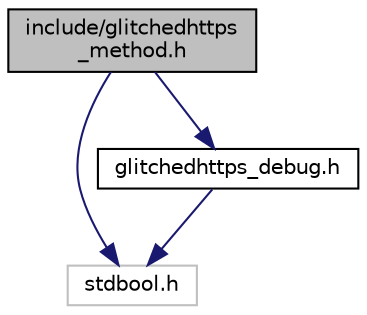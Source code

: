 digraph "include/glitchedhttps_method.h"
{
  edge [fontname="Helvetica",fontsize="10",labelfontname="Helvetica",labelfontsize="10"];
  node [fontname="Helvetica",fontsize="10",shape=record];
  Node0 [label="include/glitchedhttps\l_method.h",height=0.2,width=0.4,color="black", fillcolor="grey75", style="filled", fontcolor="black"];
  Node0 -> Node1 [color="midnightblue",fontsize="10",style="solid",fontname="Helvetica"];
  Node1 [label="stdbool.h",height=0.2,width=0.4,color="grey75", fillcolor="white", style="filled"];
  Node0 -> Node2 [color="midnightblue",fontsize="10",style="solid",fontname="Helvetica"];
  Node2 [label="glitchedhttps_debug.h",height=0.2,width=0.4,color="black", fillcolor="white", style="filled",URL="$glitchedhttps__debug_8h.html",tooltip="glitchedhttps debugging/error handling code. Mostly for internal use! "];
  Node2 -> Node1 [color="midnightblue",fontsize="10",style="solid",fontname="Helvetica"];
}
